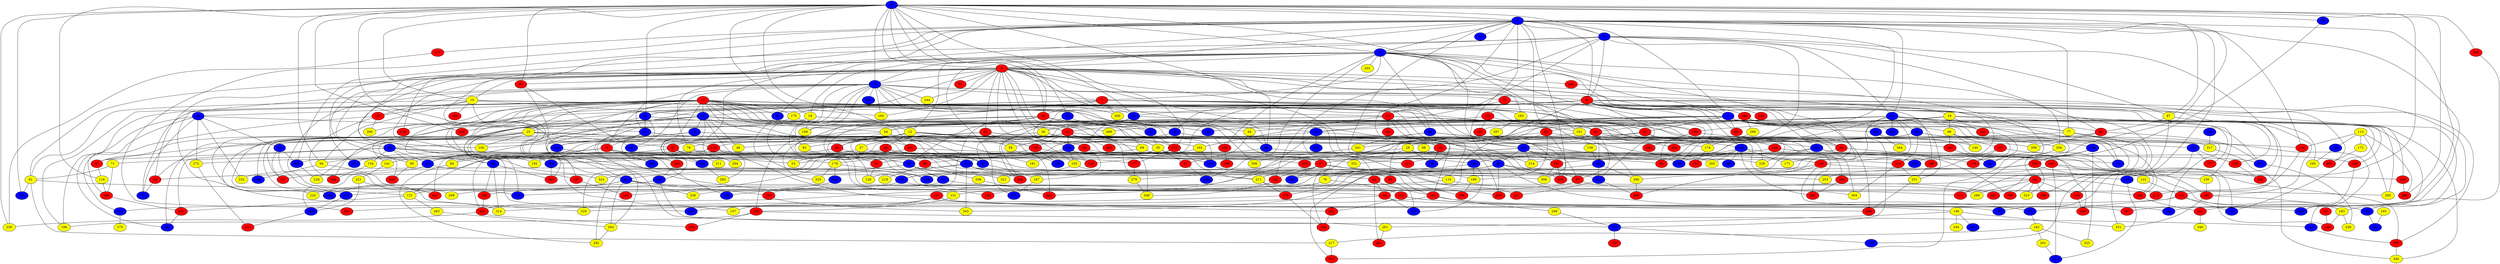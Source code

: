 graph {
0 [style = filled fillcolor = blue];
1 [style = filled fillcolor = blue];
2 [style = filled fillcolor = blue];
3 [style = filled fillcolor = blue];
4 [style = filled fillcolor = red];
5 [style = filled fillcolor = blue];
6 [style = filled fillcolor = red];
7 [style = filled fillcolor = red];
8 [style = filled fillcolor = blue];
9 [style = filled fillcolor = blue];
10 [style = filled fillcolor = yellow];
11 [style = filled fillcolor = blue];
12 [style = filled fillcolor = yellow];
13 [style = filled fillcolor = red];
14 [style = filled fillcolor = red];
15 [style = filled fillcolor = red];
16 [style = filled fillcolor = red];
17 [style = filled fillcolor = red];
18 [style = filled fillcolor = yellow];
19 [style = filled fillcolor = yellow];
20 [style = filled fillcolor = red];
21 [style = filled fillcolor = red];
22 [style = filled fillcolor = blue];
23 [style = filled fillcolor = blue];
24 [style = filled fillcolor = blue];
25 [style = filled fillcolor = yellow];
26 [style = filled fillcolor = yellow];
27 [style = filled fillcolor = yellow];
28 [style = filled fillcolor = yellow];
29 [style = filled fillcolor = blue];
30 [style = filled fillcolor = blue];
31 [style = filled fillcolor = red];
32 [style = filled fillcolor = blue];
33 [style = filled fillcolor = red];
34 [style = filled fillcolor = yellow];
35 [style = filled fillcolor = yellow];
36 [style = filled fillcolor = blue];
37 [style = filled fillcolor = red];
38 [style = filled fillcolor = blue];
39 [style = filled fillcolor = blue];
40 [style = filled fillcolor = blue];
41 [style = filled fillcolor = red];
42 [style = filled fillcolor = red];
43 [style = filled fillcolor = red];
44 [style = filled fillcolor = red];
45 [style = filled fillcolor = blue];
46 [style = filled fillcolor = blue];
47 [style = filled fillcolor = red];
48 [style = filled fillcolor = yellow];
49 [style = filled fillcolor = red];
50 [style = filled fillcolor = blue];
51 [style = filled fillcolor = blue];
52 [style = filled fillcolor = red];
53 [style = filled fillcolor = yellow];
54 [style = filled fillcolor = yellow];
55 [style = filled fillcolor = blue];
56 [style = filled fillcolor = yellow];
57 [style = filled fillcolor = blue];
58 [style = filled fillcolor = blue];
59 [style = filled fillcolor = yellow];
60 [style = filled fillcolor = blue];
61 [style = filled fillcolor = blue];
62 [style = filled fillcolor = red];
63 [style = filled fillcolor = blue];
64 [style = filled fillcolor = blue];
65 [style = filled fillcolor = red];
66 [style = filled fillcolor = yellow];
67 [style = filled fillcolor = red];
68 [style = filled fillcolor = red];
69 [style = filled fillcolor = yellow];
70 [style = filled fillcolor = red];
71 [style = filled fillcolor = yellow];
72 [style = filled fillcolor = blue];
73 [style = filled fillcolor = blue];
74 [style = filled fillcolor = blue];
75 [style = filled fillcolor = red];
76 [style = filled fillcolor = yellow];
77 [style = filled fillcolor = yellow];
78 [style = filled fillcolor = yellow];
79 [style = filled fillcolor = blue];
80 [style = filled fillcolor = blue];
81 [style = filled fillcolor = yellow];
82 [style = filled fillcolor = red];
83 [style = filled fillcolor = red];
84 [style = filled fillcolor = yellow];
85 [style = filled fillcolor = red];
86 [style = filled fillcolor = red];
87 [style = filled fillcolor = yellow];
88 [style = filled fillcolor = blue];
89 [style = filled fillcolor = red];
90 [style = filled fillcolor = red];
91 [style = filled fillcolor = blue];
92 [style = filled fillcolor = red];
93 [style = filled fillcolor = yellow];
94 [style = filled fillcolor = yellow];
95 [style = filled fillcolor = red];
96 [style = filled fillcolor = red];
97 [style = filled fillcolor = red];
98 [style = filled fillcolor = yellow];
99 [style = filled fillcolor = red];
100 [style = filled fillcolor = yellow];
101 [style = filled fillcolor = yellow];
102 [style = filled fillcolor = yellow];
103 [style = filled fillcolor = yellow];
104 [style = filled fillcolor = blue];
105 [style = filled fillcolor = red];
106 [style = filled fillcolor = red];
107 [style = filled fillcolor = red];
108 [style = filled fillcolor = yellow];
109 [style = filled fillcolor = red];
110 [style = filled fillcolor = red];
111 [style = filled fillcolor = blue];
112 [style = filled fillcolor = blue];
113 [style = filled fillcolor = yellow];
114 [style = filled fillcolor = red];
115 [style = filled fillcolor = yellow];
116 [style = filled fillcolor = yellow];
117 [style = filled fillcolor = red];
118 [style = filled fillcolor = red];
119 [style = filled fillcolor = blue];
120 [style = filled fillcolor = blue];
121 [style = filled fillcolor = yellow];
122 [style = filled fillcolor = yellow];
123 [style = filled fillcolor = blue];
124 [style = filled fillcolor = blue];
125 [style = filled fillcolor = red];
126 [style = filled fillcolor = yellow];
127 [style = filled fillcolor = red];
128 [style = filled fillcolor = blue];
129 [style = filled fillcolor = red];
130 [style = filled fillcolor = red];
131 [style = filled fillcolor = yellow];
132 [style = filled fillcolor = red];
133 [style = filled fillcolor = blue];
134 [style = filled fillcolor = yellow];
135 [style = filled fillcolor = blue];
136 [style = filled fillcolor = yellow];
137 [style = filled fillcolor = red];
138 [style = filled fillcolor = red];
139 [style = filled fillcolor = blue];
140 [style = filled fillcolor = yellow];
141 [style = filled fillcolor = yellow];
142 [style = filled fillcolor = blue];
143 [style = filled fillcolor = red];
144 [style = filled fillcolor = red];
145 [style = filled fillcolor = blue];
146 [style = filled fillcolor = yellow];
147 [style = filled fillcolor = red];
148 [style = filled fillcolor = blue];
149 [style = filled fillcolor = blue];
150 [style = filled fillcolor = yellow];
151 [style = filled fillcolor = red];
152 [style = filled fillcolor = blue];
153 [style = filled fillcolor = red];
154 [style = filled fillcolor = blue];
155 [style = filled fillcolor = red];
156 [style = filled fillcolor = blue];
157 [style = filled fillcolor = yellow];
158 [style = filled fillcolor = red];
159 [style = filled fillcolor = red];
160 [style = filled fillcolor = red];
161 [style = filled fillcolor = yellow];
162 [style = filled fillcolor = blue];
163 [style = filled fillcolor = red];
164 [style = filled fillcolor = red];
165 [style = filled fillcolor = yellow];
166 [style = filled fillcolor = red];
167 [style = filled fillcolor = yellow];
168 [style = filled fillcolor = red];
169 [style = filled fillcolor = blue];
170 [style = filled fillcolor = blue];
171 [style = filled fillcolor = yellow];
172 [style = filled fillcolor = yellow];
173 [style = filled fillcolor = blue];
174 [style = filled fillcolor = yellow];
175 [style = filled fillcolor = yellow];
176 [style = filled fillcolor = blue];
177 [style = filled fillcolor = red];
178 [style = filled fillcolor = red];
179 [style = filled fillcolor = yellow];
180 [style = filled fillcolor = red];
181 [style = filled fillcolor = red];
182 [style = filled fillcolor = yellow];
183 [style = filled fillcolor = yellow];
184 [style = filled fillcolor = blue];
185 [style = filled fillcolor = red];
186 [style = filled fillcolor = red];
187 [style = filled fillcolor = blue];
188 [style = filled fillcolor = blue];
189 [style = filled fillcolor = yellow];
190 [style = filled fillcolor = red];
191 [style = filled fillcolor = red];
192 [style = filled fillcolor = yellow];
193 [style = filled fillcolor = yellow];
194 [style = filled fillcolor = red];
195 [style = filled fillcolor = yellow];
196 [style = filled fillcolor = yellow];
197 [style = filled fillcolor = red];
198 [style = filled fillcolor = red];
199 [style = filled fillcolor = red];
200 [style = filled fillcolor = red];
201 [style = filled fillcolor = yellow];
202 [style = filled fillcolor = yellow];
203 [style = filled fillcolor = yellow];
204 [style = filled fillcolor = yellow];
205 [style = filled fillcolor = red];
206 [style = filled fillcolor = red];
207 [style = filled fillcolor = red];
208 [style = filled fillcolor = yellow];
209 [style = filled fillcolor = yellow];
210 [style = filled fillcolor = red];
211 [style = filled fillcolor = yellow];
212 [style = filled fillcolor = blue];
213 [style = filled fillcolor = blue];
214 [style = filled fillcolor = yellow];
215 [style = filled fillcolor = red];
216 [style = filled fillcolor = red];
217 [style = filled fillcolor = yellow];
218 [style = filled fillcolor = yellow];
219 [style = filled fillcolor = blue];
220 [style = filled fillcolor = yellow];
221 [style = filled fillcolor = yellow];
222 [style = filled fillcolor = blue];
223 [style = filled fillcolor = red];
224 [style = filled fillcolor = red];
225 [style = filled fillcolor = yellow];
226 [style = filled fillcolor = yellow];
227 [style = filled fillcolor = red];
228 [style = filled fillcolor = red];
229 [style = filled fillcolor = red];
230 [style = filled fillcolor = yellow];
231 [style = filled fillcolor = red];
232 [style = filled fillcolor = yellow];
233 [style = filled fillcolor = red];
234 [style = filled fillcolor = yellow];
235 [style = filled fillcolor = blue];
236 [style = filled fillcolor = yellow];
237 [style = filled fillcolor = blue];
238 [style = filled fillcolor = blue];
239 [style = filled fillcolor = blue];
240 [style = filled fillcolor = blue];
241 [style = filled fillcolor = yellow];
242 [style = filled fillcolor = blue];
243 [style = filled fillcolor = red];
244 [style = filled fillcolor = yellow];
245 [style = filled fillcolor = yellow];
246 [style = filled fillcolor = red];
247 [style = filled fillcolor = blue];
248 [style = filled fillcolor = red];
249 [style = filled fillcolor = blue];
250 [style = filled fillcolor = red];
251 [style = filled fillcolor = yellow];
252 [style = filled fillcolor = blue];
253 [style = filled fillcolor = yellow];
254 [style = filled fillcolor = red];
255 [style = filled fillcolor = red];
256 [style = filled fillcolor = red];
257 [style = filled fillcolor = red];
258 [style = filled fillcolor = yellow];
259 [style = filled fillcolor = red];
260 [style = filled fillcolor = yellow];
261 [style = filled fillcolor = yellow];
262 [style = filled fillcolor = red];
263 [style = filled fillcolor = yellow];
264 [style = filled fillcolor = yellow];
265 [style = filled fillcolor = red];
266 [style = filled fillcolor = red];
267 [style = filled fillcolor = red];
268 [style = filled fillcolor = yellow];
269 [style = filled fillcolor = yellow];
270 [style = filled fillcolor = red];
271 [style = filled fillcolor = red];
272 [style = filled fillcolor = yellow];
273 [style = filled fillcolor = red];
274 [style = filled fillcolor = blue];
275 [style = filled fillcolor = yellow];
276 [style = filled fillcolor = red];
277 [style = filled fillcolor = red];
278 [style = filled fillcolor = blue];
279 [style = filled fillcolor = yellow];
280 [style = filled fillcolor = blue];
281 [style = filled fillcolor = red];
282 [style = filled fillcolor = blue];
283 [style = filled fillcolor = blue];
284 [style = filled fillcolor = yellow];
285 [style = filled fillcolor = yellow];
286 [style = filled fillcolor = yellow];
287 [style = filled fillcolor = yellow];
288 [style = filled fillcolor = yellow];
289 [style = filled fillcolor = red];
290 [style = filled fillcolor = blue];
291 [style = filled fillcolor = red];
292 [style = filled fillcolor = yellow];
293 [style = filled fillcolor = red];
294 [style = filled fillcolor = yellow];
295 [style = filled fillcolor = yellow];
296 [style = filled fillcolor = red];
297 [style = filled fillcolor = red];
298 [style = filled fillcolor = red];
299 [style = filled fillcolor = yellow];
300 [style = filled fillcolor = yellow];
301 [style = filled fillcolor = blue];
302 [style = filled fillcolor = red];
303 [style = filled fillcolor = red];
304 [style = filled fillcolor = yellow];
305 [style = filled fillcolor = red];
306 [style = filled fillcolor = yellow];
307 [style = filled fillcolor = red];
308 [style = filled fillcolor = yellow];
309 [style = filled fillcolor = yellow];
310 [style = filled fillcolor = red];
311 [style = filled fillcolor = yellow];
312 [style = filled fillcolor = red];
313 [style = filled fillcolor = red];
314 [style = filled fillcolor = yellow];
315 [style = filled fillcolor = red];
316 [style = filled fillcolor = blue];
317 [style = filled fillcolor = yellow];
318 [style = filled fillcolor = red];
319 [style = filled fillcolor = blue];
320 [style = filled fillcolor = red];
321 [style = filled fillcolor = yellow];
322 [style = filled fillcolor = blue];
323 [style = filled fillcolor = yellow];
324 [style = filled fillcolor = yellow];
325 [style = filled fillcolor = yellow];
326 [style = filled fillcolor = red];
327 [style = filled fillcolor = blue];
328 [style = filled fillcolor = blue];
329 [style = filled fillcolor = yellow];
330 [style = filled fillcolor = blue];
331 [style = filled fillcolor = yellow];
332 [style = filled fillcolor = blue];
333 [style = filled fillcolor = blue];
334 [style = filled fillcolor = blue];
335 [style = filled fillcolor = red];
336 [style = filled fillcolor = red];
337 [style = filled fillcolor = red];
338 [style = filled fillcolor = red];
339 [style = filled fillcolor = blue];
340 [style = filled fillcolor = yellow];
341 [style = filled fillcolor = blue];
342 [style = filled fillcolor = red];
343 [style = filled fillcolor = yellow];
344 [style = filled fillcolor = yellow];
345 [style = filled fillcolor = red];
346 [style = filled fillcolor = yellow];
347 [style = filled fillcolor = red];
348 [style = filled fillcolor = yellow];
349 [style = filled fillcolor = blue];
350 [style = filled fillcolor = blue];
351 [style = filled fillcolor = blue];
352 [style = filled fillcolor = yellow];
353 [style = filled fillcolor = blue];
0 -- 5;
0 -- 8;
0 -- 10;
0 -- 12;
0 -- 16;
0 -- 18;
0 -- 22;
0 -- 38;
0 -- 39;
0 -- 72;
0 -- 88;
0 -- 90;
0 -- 94;
0 -- 114;
0 -- 116;
0 -- 133;
0 -- 4;
0 -- 3;
0 -- 2;
0 -- 1;
0 -- 213;
0 -- 230;
0 -- 254;
0 -- 298;
0 -- 315;
0 -- 332;
0 -- 333;
1 -- 2;
1 -- 3;
1 -- 4;
1 -- 6;
1 -- 9;
1 -- 11;
1 -- 21;
1 -- 50;
1 -- 55;
1 -- 56;
1 -- 58;
1 -- 61;
1 -- 77;
1 -- 87;
1 -- 117;
1 -- 125;
1 -- 138;
1 -- 149;
1 -- 153;
1 -- 174;
1 -- 219;
1 -- 238;
1 -- 265;
1 -- 306;
1 -- 307;
1 -- 318;
2 -- 3;
2 -- 6;
2 -- 11;
2 -- 15;
2 -- 83;
2 -- 87;
2 -- 89;
2 -- 100;
2 -- 312;
2 -- 331;
2 -- 353;
3 -- 4;
3 -- 5;
3 -- 7;
3 -- 9;
3 -- 12;
3 -- 18;
3 -- 20;
3 -- 39;
3 -- 63;
3 -- 82;
3 -- 101;
3 -- 129;
3 -- 171;
3 -- 173;
3 -- 193;
3 -- 202;
3 -- 204;
3 -- 282;
3 -- 284;
3 -- 313;
4 -- 5;
4 -- 10;
4 -- 16;
4 -- 22;
4 -- 26;
4 -- 29;
4 -- 30;
4 -- 31;
4 -- 33;
4 -- 38;
4 -- 42;
4 -- 49;
4 -- 52;
4 -- 53;
4 -- 69;
4 -- 75;
4 -- 78;
4 -- 81;
4 -- 90;
4 -- 103;
4 -- 119;
4 -- 164;
4 -- 175;
4 -- 195;
4 -- 203;
4 -- 210;
4 -- 244;
4 -- 257;
4 -- 324;
5 -- 6;
5 -- 7;
5 -- 37;
5 -- 51;
5 -- 93;
5 -- 108;
5 -- 123;
5 -- 131;
5 -- 137;
5 -- 152;
5 -- 179;
5 -- 195;
5 -- 244;
5 -- 245;
5 -- 300;
5 -- 308;
5 -- 314;
5 -- 347;
6 -- 8;
6 -- 19;
6 -- 22;
6 -- 24;
6 -- 79;
6 -- 82;
6 -- 118;
6 -- 121;
6 -- 124;
6 -- 151;
6 -- 166;
6 -- 198;
6 -- 224;
6 -- 229;
6 -- 236;
6 -- 247;
6 -- 252;
6 -- 264;
6 -- 271;
6 -- 297;
6 -- 310;
6 -- 316;
7 -- 8;
7 -- 16;
7 -- 17;
7 -- 40;
7 -- 41;
7 -- 148;
7 -- 193;
7 -- 256;
7 -- 289;
7 -- 300;
8 -- 14;
8 -- 36;
8 -- 51;
8 -- 216;
9 -- 17;
9 -- 20;
9 -- 31;
9 -- 59;
9 -- 66;
9 -- 77;
9 -- 80;
9 -- 85;
9 -- 102;
9 -- 120;
9 -- 128;
9 -- 154;
9 -- 197;
9 -- 233;
9 -- 237;
9 -- 238;
9 -- 246;
9 -- 279;
9 -- 319;
10 -- 15;
10 -- 24;
10 -- 61;
10 -- 81;
10 -- 94;
10 -- 112;
10 -- 137;
10 -- 191;
10 -- 286;
10 -- 303;
11 -- 14;
11 -- 21;
11 -- 26;
11 -- 29;
11 -- 45;
11 -- 54;
11 -- 65;
11 -- 74;
11 -- 77;
11 -- 89;
11 -- 112;
11 -- 132;
11 -- 214;
11 -- 228;
11 -- 251;
11 -- 278;
11 -- 295;
11 -- 327;
11 -- 340;
12 -- 43;
12 -- 59;
12 -- 73;
12 -- 78;
12 -- 96;
12 -- 99;
12 -- 130;
12 -- 158;
12 -- 161;
12 -- 225;
12 -- 247;
12 -- 280;
12 -- 317;
13 -- 14;
13 -- 24;
13 -- 25;
13 -- 34;
13 -- 35;
13 -- 36;
13 -- 40;
13 -- 46;
13 -- 54;
13 -- 63;
13 -- 70;
13 -- 91;
13 -- 111;
13 -- 114;
13 -- 142;
13 -- 147;
13 -- 150;
13 -- 154;
13 -- 159;
13 -- 168;
13 -- 170;
13 -- 175;
13 -- 192;
13 -- 195;
13 -- 196;
13 -- 226;
13 -- 240;
13 -- 260;
13 -- 328;
14 -- 27;
14 -- 29;
14 -- 93;
14 -- 130;
14 -- 169;
14 -- 255;
14 -- 279;
14 -- 348;
15 -- 31;
15 -- 34;
15 -- 44;
15 -- 108;
15 -- 127;
15 -- 187;
15 -- 200;
15 -- 320;
16 -- 23;
16 -- 32;
16 -- 54;
16 -- 79;
16 -- 101;
16 -- 115;
16 -- 131;
16 -- 140;
16 -- 235;
16 -- 309;
16 -- 315;
16 -- 345;
17 -- 39;
17 -- 49;
17 -- 163;
17 -- 304;
18 -- 23;
18 -- 108;
18 -- 335;
19 -- 66;
19 -- 159;
19 -- 183;
19 -- 233;
19 -- 269;
19 -- 277;
19 -- 286;
21 -- 28;
21 -- 60;
21 -- 189;
21 -- 205;
21 -- 226;
22 -- 23;
22 -- 26;
22 -- 91;
22 -- 96;
22 -- 97;
23 -- 35;
23 -- 114;
24 -- 25;
24 -- 35;
24 -- 48;
24 -- 60;
24 -- 64;
24 -- 67;
24 -- 207;
24 -- 239;
24 -- 269;
24 -- 291;
24 -- 318;
25 -- 47;
25 -- 65;
25 -- 98;
25 -- 100;
25 -- 110;
25 -- 141;
25 -- 157;
25 -- 262;
25 -- 274;
26 -- 30;
26 -- 69;
26 -- 102;
26 -- 266;
27 -- 37;
27 -- 94;
28 -- 37;
28 -- 41;
28 -- 187;
28 -- 226;
29 -- 86;
29 -- 103;
29 -- 109;
29 -- 118;
29 -- 161;
29 -- 352;
30 -- 32;
30 -- 56;
30 -- 60;
30 -- 65;
30 -- 68;
30 -- 82;
30 -- 134;
30 -- 231;
31 -- 68;
31 -- 97;
31 -- 138;
31 -- 144;
31 -- 162;
32 -- 42;
32 -- 61;
32 -- 73;
32 -- 85;
32 -- 232;
33 -- 47;
33 -- 48;
33 -- 119;
33 -- 156;
33 -- 213;
33 -- 250;
33 -- 253;
34 -- 38;
34 -- 92;
35 -- 53;
35 -- 74;
35 -- 92;
36 -- 180;
36 -- 314;
36 -- 345;
37 -- 67;
37 -- 95;
37 -- 115;
37 -- 150;
37 -- 211;
37 -- 301;
37 -- 312;
38 -- 121;
38 -- 246;
39 -- 50;
39 -- 56;
39 -- 179;
39 -- 191;
39 -- 210;
39 -- 214;
39 -- 283;
39 -- 353;
40 -- 49;
40 -- 53;
40 -- 241;
40 -- 317;
41 -- 126;
42 -- 68;
42 -- 181;
42 -- 281;
43 -- 86;
43 -- 169;
43 -- 240;
43 -- 329;
45 -- 74;
45 -- 83;
45 -- 123;
45 -- 145;
45 -- 210;
46 -- 51;
46 -- 57;
46 -- 170;
46 -- 196;
46 -- 232;
46 -- 272;
46 -- 280;
47 -- 50;
47 -- 55;
47 -- 154;
47 -- 311;
49 -- 178;
49 -- 353;
50 -- 76;
50 -- 97;
50 -- 106;
50 -- 139;
50 -- 176;
50 -- 200;
50 -- 342;
51 -- 70;
51 -- 96;
51 -- 177;
51 -- 349;
54 -- 99;
54 -- 111;
54 -- 207;
54 -- 234;
56 -- 335;
57 -- 67;
57 -- 219;
57 -- 329;
59 -- 342;
60 -- 83;
60 -- 147;
61 -- 163;
61 -- 220;
61 -- 236;
61 -- 246;
61 -- 264;
61 -- 274;
62 -- 248;
63 -- 235;
64 -- 100;
64 -- 125;
64 -- 213;
64 -- 214;
65 -- 116;
66 -- 107;
66 -- 140;
66 -- 227;
66 -- 341;
68 -- 222;
68 -- 329;
68 -- 350;
69 -- 84;
69 -- 109;
70 -- 71;
70 -- 91;
70 -- 118;
70 -- 141;
70 -- 216;
70 -- 223;
70 -- 330;
70 -- 349;
71 -- 81;
71 -- 168;
72 -- 120;
72 -- 215;
73 -- 200;
73 -- 316;
75 -- 105;
75 -- 106;
75 -- 159;
75 -- 301;
76 -- 127;
76 -- 155;
77 -- 95;
77 -- 241;
77 -- 267;
77 -- 350;
78 -- 84;
78 -- 211;
78 -- 284;
79 -- 110;
79 -- 174;
80 -- 95;
80 -- 344;
81 -- 217;
81 -- 271;
81 -- 332;
83 -- 170;
84 -- 292;
85 -- 222;
86 -- 208;
86 -- 218;
87 -- 89;
87 -- 186;
87 -- 339;
88 -- 185;
89 -- 223;
89 -- 237;
89 -- 309;
90 -- 123;
90 -- 139;
91 -- 167;
92 -- 282;
93 -- 126;
94 -- 148;
94 -- 316;
95 -- 121;
95 -- 153;
95 -- 199;
95 -- 256;
95 -- 273;
95 -- 288;
95 -- 323;
96 -- 167;
96 -- 333;
97 -- 131;
97 -- 267;
98 -- 205;
99 -- 189;
99 -- 206;
101 -- 124;
101 -- 136;
101 -- 259;
101 -- 347;
102 -- 111;
102 -- 169;
103 -- 139;
103 -- 306;
104 -- 317;
105 -- 112;
105 -- 197;
105 -- 326;
106 -- 298;
107 -- 178;
107 -- 319;
107 -- 343;
109 -- 122;
109 -- 183;
109 -- 242;
109 -- 296;
110 -- 181;
110 -- 192;
110 -- 285;
111 -- 126;
111 -- 133;
111 -- 266;
111 -- 288;
111 -- 324;
111 -- 343;
112 -- 135;
112 -- 143;
112 -- 160;
112 -- 227;
113 -- 138;
113 -- 172;
113 -- 188;
113 -- 295;
113 -- 298;
114 -- 177;
114 -- 211;
114 -- 219;
115 -- 180;
115 -- 295;
116 -- 168;
117 -- 230;
119 -- 149;
119 -- 199;
119 -- 228;
119 -- 313;
120 -- 129;
121 -- 231;
121 -- 263;
122 -- 151;
124 -- 171;
124 -- 203;
124 -- 215;
124 -- 248;
124 -- 250;
124 -- 290;
124 -- 320;
125 -- 186;
125 -- 187;
125 -- 352;
127 -- 142;
127 -- 146;
127 -- 157;
127 -- 307;
128 -- 178;
128 -- 185;
128 -- 325;
129 -- 190;
130 -- 132;
130 -- 156;
130 -- 272;
131 -- 158;
132 -- 176;
132 -- 235;
132 -- 297;
132 -- 305;
133 -- 242;
134 -- 262;
136 -- 162;
137 -- 209;
137 -- 249;
137 -- 260;
138 -- 273;
139 -- 143;
139 -- 209;
141 -- 221;
144 -- 191;
144 -- 198;
145 -- 184;
145 -- 224;
145 -- 277;
146 -- 261;
146 -- 294;
146 -- 331;
146 -- 351;
147 -- 160;
149 -- 189;
149 -- 222;
149 -- 301;
150 -- 186;
151 -- 176;
151 -- 183;
151 -- 265;
151 -- 319;
153 -- 259;
154 -- 285;
155 -- 238;
155 -- 289;
155 -- 291;
158 -- 196;
158 -- 212;
158 -- 276;
159 -- 204;
159 -- 243;
162 -- 247;
162 -- 270;
162 -- 286;
163 -- 343;
164 -- 293;
165 -- 334;
166 -- 212;
166 -- 266;
166 -- 268;
166 -- 278;
166 -- 321;
167 -- 173;
168 -- 231;
169 -- 194;
172 -- 293;
174 -- 250;
175 -- 181;
175 -- 220;
176 -- 182;
177 -- 279;
179 -- 225;
179 -- 321;
179 -- 322;
180 -- 206;
181 -- 184;
181 -- 249;
181 -- 299;
182 -- 201;
182 -- 217;
182 -- 325;
183 -- 248;
183 -- 258;
185 -- 206;
185 -- 253;
185 -- 323;
185 -- 338;
186 -- 252;
186 -- 331;
188 -- 245;
189 -- 194;
191 -- 205;
191 -- 306;
193 -- 287;
193 -- 296;
198 -- 251;
201 -- 242;
204 -- 271;
206 -- 230;
206 -- 276;
207 -- 237;
207 -- 292;
208 -- 342;
210 -- 251;
210 -- 304;
211 -- 270;
211 -- 304;
212 -- 297;
213 -- 261;
216 -- 239;
217 -- 313;
219 -- 234;
221 -- 283;
221 -- 347;
224 -- 338;
227 -- 341;
228 -- 350;
231 -- 280;
233 -- 341;
237 -- 258;
239 -- 327;
239 -- 328;
240 -- 345;
241 -- 308;
246 -- 302;
247 -- 257;
247 -- 305;
249 -- 275;
251 -- 289;
252 -- 334;
254 -- 302;
261 -- 281;
263 -- 264;
264 -- 292;
268 -- 326;
270 -- 310;
270 -- 314;
272 -- 337;
274 -- 283;
279 -- 348;
283 -- 337;
286 -- 305;
291 -- 310;
296 -- 320;
297 -- 340;
299 -- 327;
302 -- 346;
312 -- 348;
317 -- 340;
322 -- 330;
327 -- 336;
327 -- 339;
}
